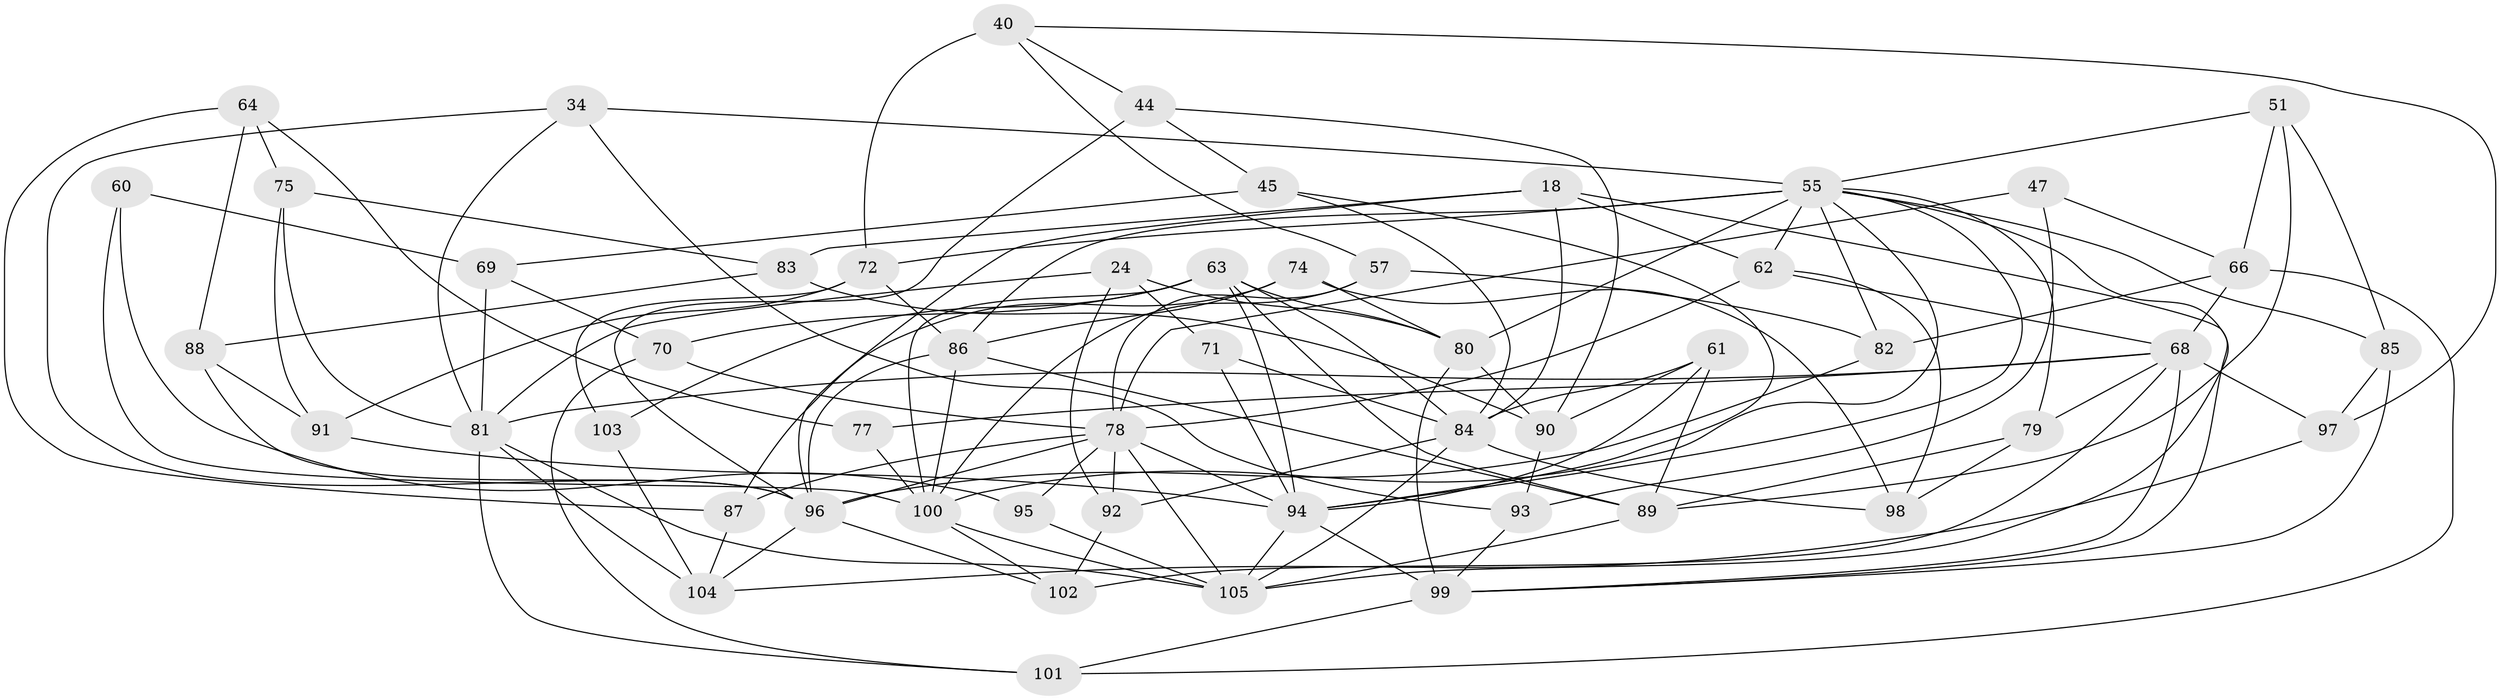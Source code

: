 // original degree distribution, {4: 1.0}
// Generated by graph-tools (version 1.1) at 2025/59/03/09/25 04:59:08]
// undirected, 52 vertices, 132 edges
graph export_dot {
graph [start="1"]
  node [color=gray90,style=filled];
  18 [super="+3"];
  24 [super="+4"];
  34;
  40;
  44;
  45;
  47;
  51 [super="+42"];
  55 [super="+48+41"];
  57;
  60 [super="+56"];
  61;
  62 [super="+52"];
  63 [super="+49"];
  64;
  66 [super="+58"];
  68 [super="+37"];
  69;
  70;
  71;
  72 [super="+50"];
  74;
  75;
  77;
  78 [super="+17+35"];
  79;
  80 [super="+7+53+27"];
  81 [super="+10+67"];
  82;
  83;
  84 [super="+31+33"];
  85;
  86 [super="+11+26"];
  87;
  88;
  89 [super="+1+13"];
  90 [super="+22"];
  91;
  92 [super="+76"];
  93;
  94 [super="+38+65"];
  95;
  96 [super="+28+73+46"];
  97;
  98;
  99 [super="+32+59"];
  100 [super="+25+43+39"];
  101;
  102 [super="+5"];
  103;
  104 [super="+19"];
  105 [super="+54"];
  18 -- 62 [weight=2];
  18 -- 83;
  18 -- 99;
  18 -- 96;
  18 -- 84;
  24 -- 80;
  24 -- 71 [weight=2];
  24 -- 81 [weight=2];
  24 -- 92;
  34 -- 93;
  34 -- 81;
  34 -- 96;
  34 -- 55;
  40 -- 57;
  40 -- 97;
  40 -- 44;
  40 -- 72;
  44 -- 45;
  44 -- 90;
  44 -- 96;
  45 -- 69;
  45 -- 94;
  45 -- 84;
  47 -- 93;
  47 -- 78 [weight=2];
  47 -- 66;
  51 -- 85;
  51 -- 66 [weight=2];
  51 -- 89 [weight=2];
  51 -- 55;
  55 -- 82;
  55 -- 86 [weight=2];
  55 -- 85;
  55 -- 105;
  55 -- 79;
  55 -- 80 [weight=2];
  55 -- 100;
  55 -- 72;
  55 -- 62;
  55 -- 94;
  57 -- 100;
  57 -- 82;
  57 -- 78;
  60 -- 95 [weight=2];
  60 -- 100 [weight=3];
  60 -- 69;
  61 -- 89;
  61 -- 90;
  61 -- 94;
  61 -- 84;
  62 -- 78;
  62 -- 68;
  62 -- 98;
  63 -- 89;
  63 -- 103;
  63 -- 80 [weight=2];
  63 -- 100;
  63 -- 70;
  63 -- 94;
  63 -- 84;
  64 -- 88;
  64 -- 87;
  64 -- 77;
  64 -- 75;
  66 -- 101;
  66 -- 82;
  66 -- 68;
  68 -- 81 [weight=2];
  68 -- 97;
  68 -- 102;
  68 -- 77;
  68 -- 79;
  68 -- 99 [weight=2];
  69 -- 70;
  69 -- 81;
  70 -- 101;
  70 -- 78;
  71 -- 94;
  71 -- 84;
  72 -- 86 [weight=2];
  72 -- 103;
  72 -- 91;
  74 -- 98;
  74 -- 87;
  74 -- 80;
  74 -- 86;
  75 -- 83;
  75 -- 91;
  75 -- 81;
  77 -- 100 [weight=2];
  78 -- 92 [weight=2];
  78 -- 96;
  78 -- 105;
  78 -- 87;
  78 -- 95;
  78 -- 94;
  79 -- 98;
  79 -- 89;
  80 -- 90 [weight=2];
  80 -- 99 [weight=2];
  81 -- 101;
  81 -- 104;
  81 -- 105;
  82 -- 96;
  83 -- 88;
  83 -- 90;
  84 -- 98;
  84 -- 92;
  84 -- 105;
  85 -- 97;
  85 -- 99;
  86 -- 100;
  86 -- 89;
  86 -- 96;
  87 -- 104;
  88 -- 91;
  88 -- 96;
  89 -- 105 [weight=2];
  90 -- 93;
  91 -- 94;
  92 -- 102 [weight=2];
  93 -- 99;
  94 -- 99 [weight=2];
  94 -- 105;
  95 -- 105;
  96 -- 104;
  96 -- 102 [weight=2];
  97 -- 104;
  99 -- 101;
  100 -- 105 [weight=2];
  100 -- 102;
  103 -- 104 [weight=2];
}
